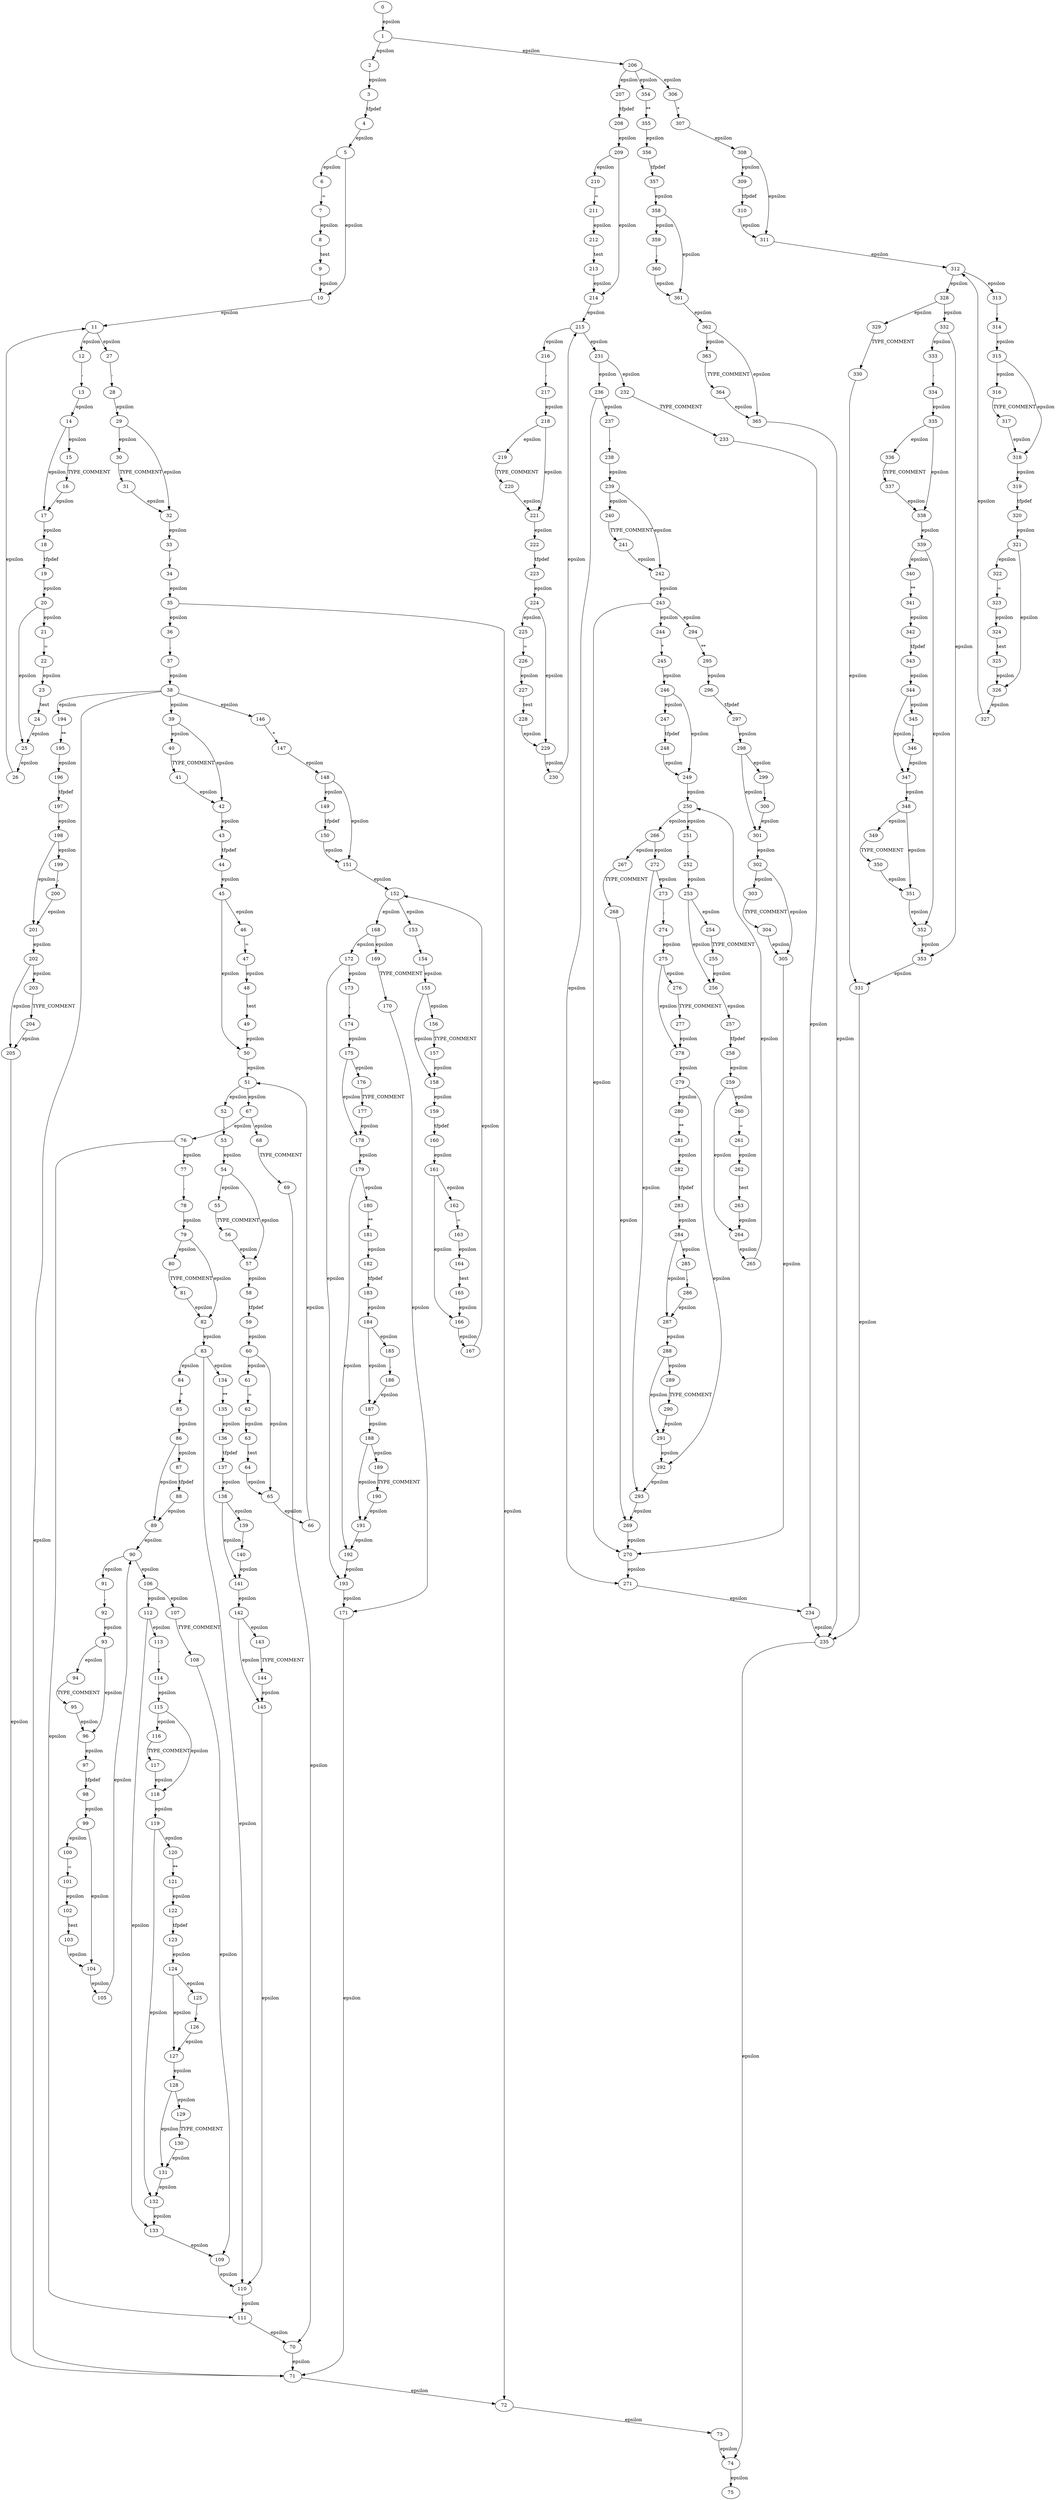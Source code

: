 
digraph typedargslist {
  0->1[label=epsilon]
  1->2[label=epsilon]
  2->3[label=epsilon]
  3->4[label=tfpdef]
  4->5[label=epsilon]
  5->6[label=epsilon]
  6->7[label="="]
  7->8[label=epsilon]
  8->9[label=test]
  9->10[label=epsilon]
  10->11[label=epsilon]
  11->12[label=epsilon]
  12->13[label=","]
  13->14[label=epsilon]
  14->15[label=epsilon]
  15->16[label=TYPE_COMMENT]
  16->17[label=epsilon]
  17->18[label=epsilon]
  18->19[label=tfpdef]
  19->20[label=epsilon]
  20->21[label=epsilon]
  21->22[label="="]
  22->23[label=epsilon]
  23->24[label=test]
  24->25[label=epsilon]
  25->26[label=epsilon]
  26->11[label=epsilon]
  20->25[label=epsilon]
  14->17[label=epsilon]
  11->27[label=epsilon]
  27->28[label=","]
  28->29[label=epsilon]
  29->30[label=epsilon]
  30->31[label=TYPE_COMMENT]
  31->32[label=epsilon]
  32->33[label=epsilon]
  33->34[label="/"]
  34->35[label=epsilon]
  35->36[label=epsilon]
  36->37[label=","]
  37->38[label=epsilon]
  38->39[label=epsilon]
  39->40[label=epsilon]
  40->41[label=TYPE_COMMENT]
  41->42[label=epsilon]
  42->43[label=epsilon]
  43->44[label=tfpdef]
  44->45[label=epsilon]
  45->46[label=epsilon]
  46->47[label="="]
  47->48[label=epsilon]
  48->49[label=test]
  49->50[label=epsilon]
  50->51[label=epsilon]
  51->52[label=epsilon]
  52->53[label=","]
  53->54[label=epsilon]
  54->55[label=epsilon]
  55->56[label=TYPE_COMMENT]
  56->57[label=epsilon]
  57->58[label=epsilon]
  58->59[label=tfpdef]
  59->60[label=epsilon]
  60->61[label=epsilon]
  61->62[label="="]
  62->63[label=epsilon]
  63->64[label=test]
  64->65[label=epsilon]
  65->66[label=epsilon]
  66->51[label=epsilon]
  60->65[label=epsilon]
  54->57[label=epsilon]
  51->67[label=epsilon]
  67->68[label=epsilon]
  68->69[label=TYPE_COMMENT]
  69->70[label=epsilon]
  70->71[label=epsilon]
  71->72[label=epsilon]
  72->73[label=epsilon]
  73->74[label=epsilon]
  74->75[label=epsilon]
  67->76[label=epsilon]
  76->77[label=epsilon]
  77->78[label=","]
  78->79[label=epsilon]
  79->80[label=epsilon]
  80->81[label=TYPE_COMMENT]
  81->82[label=epsilon]
  82->83[label=epsilon]
  83->84[label=epsilon]
  84->85[label="*"]
  85->86[label=epsilon]
  86->87[label=epsilon]
  87->88[label=tfpdef]
  88->89[label=epsilon]
  89->90[label=epsilon]
  90->91[label=epsilon]
  91->92[label=","]
  92->93[label=epsilon]
  93->94[label=epsilon]
  94->95[label=TYPE_COMMENT]
  95->96[label=epsilon]
  96->97[label=epsilon]
  97->98[label=tfpdef]
  98->99[label=epsilon]
  99->100[label=epsilon]
  100->101[label="="]
  101->102[label=epsilon]
  102->103[label=test]
  103->104[label=epsilon]
  104->105[label=epsilon]
  105->90[label=epsilon]
  99->104[label=epsilon]
  93->96[label=epsilon]
  90->106[label=epsilon]
  106->107[label=epsilon]
  107->108[label=TYPE_COMMENT]
  108->109[label=epsilon]
  109->110[label=epsilon]
  110->111[label=epsilon]
  111->70[label=epsilon]
  106->112[label=epsilon]
  112->113[label=epsilon]
  113->114[label=","]
  114->115[label=epsilon]
  115->116[label=epsilon]
  116->117[label=TYPE_COMMENT]
  117->118[label=epsilon]
  118->119[label=epsilon]
  119->120[label=epsilon]
  120->121[label="**"]
  121->122[label=epsilon]
  122->123[label=tfpdef]
  123->124[label=epsilon]
  124->125[label=epsilon]
  125->126[label=","]
  126->127[label=epsilon]
  127->128[label=epsilon]
  128->129[label=epsilon]
  129->130[label=TYPE_COMMENT]
  130->131[label=epsilon]
  131->132[label=epsilon]
  132->133[label=epsilon]
  133->109[label=epsilon]
  128->131[label=epsilon]
  124->127[label=epsilon]
  119->132[label=epsilon]
  115->118[label=epsilon]
  112->133[label=epsilon]
  86->89[label=epsilon]
  83->134[label=epsilon]
  134->135[label="**"]
  135->136[label=epsilon]
  136->137[label=tfpdef]
  137->138[label=epsilon]
  138->139[label=epsilon]
  139->140[label=","]
  140->141[label=epsilon]
  141->142[label=epsilon]
  142->143[label=epsilon]
  143->144[label=TYPE_COMMENT]
  144->145[label=epsilon]
  145->110[label=epsilon]
  142->145[label=epsilon]
  138->141[label=epsilon]
  83->110[label=epsilon]
  79->82[label=epsilon]
  76->111[label=epsilon]
  45->50[label=epsilon]
  39->42[label=epsilon]
  38->146[label=epsilon]
  146->147[label="*"]
  147->148[label=epsilon]
  148->149[label=epsilon]
  149->150[label=tfpdef]
  150->151[label=epsilon]
  151->152[label=epsilon]
  152->153[label=epsilon]
  153->154[label=","]
  154->155[label=epsilon]
  155->156[label=epsilon]
  156->157[label=TYPE_COMMENT]
  157->158[label=epsilon]
  158->159[label=epsilon]
  159->160[label=tfpdef]
  160->161[label=epsilon]
  161->162[label=epsilon]
  162->163[label="="]
  163->164[label=epsilon]
  164->165[label=test]
  165->166[label=epsilon]
  166->167[label=epsilon]
  167->152[label=epsilon]
  161->166[label=epsilon]
  155->158[label=epsilon]
  152->168[label=epsilon]
  168->169[label=epsilon]
  169->170[label=TYPE_COMMENT]
  170->171[label=epsilon]
  171->71[label=epsilon]
  168->172[label=epsilon]
  172->173[label=epsilon]
  173->174[label=","]
  174->175[label=epsilon]
  175->176[label=epsilon]
  176->177[label=TYPE_COMMENT]
  177->178[label=epsilon]
  178->179[label=epsilon]
  179->180[label=epsilon]
  180->181[label="**"]
  181->182[label=epsilon]
  182->183[label=tfpdef]
  183->184[label=epsilon]
  184->185[label=epsilon]
  185->186[label=","]
  186->187[label=epsilon]
  187->188[label=epsilon]
  188->189[label=epsilon]
  189->190[label=TYPE_COMMENT]
  190->191[label=epsilon]
  191->192[label=epsilon]
  192->193[label=epsilon]
  193->171[label=epsilon]
  188->191[label=epsilon]
  184->187[label=epsilon]
  179->192[label=epsilon]
  175->178[label=epsilon]
  172->193[label=epsilon]
  148->151[label=epsilon]
  38->194[label=epsilon]
  194->195[label="**"]
  195->196[label=epsilon]
  196->197[label=tfpdef]
  197->198[label=epsilon]
  198->199[label=epsilon]
  199->200[label=","]
  200->201[label=epsilon]
  201->202[label=epsilon]
  202->203[label=epsilon]
  203->204[label=TYPE_COMMENT]
  204->205[label=epsilon]
  205->71[label=epsilon]
  202->205[label=epsilon]
  198->201[label=epsilon]
  38->71[label=epsilon]
  35->72[label=epsilon]
  29->32[label=epsilon]
  5->10[label=epsilon]
  1->206[label=epsilon]
  206->207[label=epsilon]
  207->208[label=tfpdef]
  208->209[label=epsilon]
  209->210[label=epsilon]
  210->211[label="="]
  211->212[label=epsilon]
  212->213[label=test]
  213->214[label=epsilon]
  214->215[label=epsilon]
  215->216[label=epsilon]
  216->217[label=","]
  217->218[label=epsilon]
  218->219[label=epsilon]
  219->220[label=TYPE_COMMENT]
  220->221[label=epsilon]
  221->222[label=epsilon]
  222->223[label=tfpdef]
  223->224[label=epsilon]
  224->225[label=epsilon]
  225->226[label="="]
  226->227[label=epsilon]
  227->228[label=test]
  228->229[label=epsilon]
  229->230[label=epsilon]
  230->215[label=epsilon]
  224->229[label=epsilon]
  218->221[label=epsilon]
  215->231[label=epsilon]
  231->232[label=epsilon]
  232->233[label=TYPE_COMMENT]
  233->234[label=epsilon]
  234->235[label=epsilon]
  235->74[label=epsilon]
  231->236[label=epsilon]
  236->237[label=epsilon]
  237->238[label=","]
  238->239[label=epsilon]
  239->240[label=epsilon]
  240->241[label=TYPE_COMMENT]
  241->242[label=epsilon]
  242->243[label=epsilon]
  243->244[label=epsilon]
  244->245[label="*"]
  245->246[label=epsilon]
  246->247[label=epsilon]
  247->248[label=tfpdef]
  248->249[label=epsilon]
  249->250[label=epsilon]
  250->251[label=epsilon]
  251->252[label=","]
  252->253[label=epsilon]
  253->254[label=epsilon]
  254->255[label=TYPE_COMMENT]
  255->256[label=epsilon]
  256->257[label=epsilon]
  257->258[label=tfpdef]
  258->259[label=epsilon]
  259->260[label=epsilon]
  260->261[label="="]
  261->262[label=epsilon]
  262->263[label=test]
  263->264[label=epsilon]
  264->265[label=epsilon]
  265->250[label=epsilon]
  259->264[label=epsilon]
  253->256[label=epsilon]
  250->266[label=epsilon]
  266->267[label=epsilon]
  267->268[label=TYPE_COMMENT]
  268->269[label=epsilon]
  269->270[label=epsilon]
  270->271[label=epsilon]
  271->234[label=epsilon]
  266->272[label=epsilon]
  272->273[label=epsilon]
  273->274[label=","]
  274->275[label=epsilon]
  275->276[label=epsilon]
  276->277[label=TYPE_COMMENT]
  277->278[label=epsilon]
  278->279[label=epsilon]
  279->280[label=epsilon]
  280->281[label="**"]
  281->282[label=epsilon]
  282->283[label=tfpdef]
  283->284[label=epsilon]
  284->285[label=epsilon]
  285->286[label=","]
  286->287[label=epsilon]
  287->288[label=epsilon]
  288->289[label=epsilon]
  289->290[label=TYPE_COMMENT]
  290->291[label=epsilon]
  291->292[label=epsilon]
  292->293[label=epsilon]
  293->269[label=epsilon]
  288->291[label=epsilon]
  284->287[label=epsilon]
  279->292[label=epsilon]
  275->278[label=epsilon]
  272->293[label=epsilon]
  246->249[label=epsilon]
  243->294[label=epsilon]
  294->295[label="**"]
  295->296[label=epsilon]
  296->297[label=tfpdef]
  297->298[label=epsilon]
  298->299[label=epsilon]
  299->300[label=","]
  300->301[label=epsilon]
  301->302[label=epsilon]
  302->303[label=epsilon]
  303->304[label=TYPE_COMMENT]
  304->305[label=epsilon]
  305->270[label=epsilon]
  302->305[label=epsilon]
  298->301[label=epsilon]
  243->270[label=epsilon]
  239->242[label=epsilon]
  236->271[label=epsilon]
  209->214[label=epsilon]
  206->306[label=epsilon]
  306->307[label="*"]
  307->308[label=epsilon]
  308->309[label=epsilon]
  309->310[label=tfpdef]
  310->311[label=epsilon]
  311->312[label=epsilon]
  312->313[label=epsilon]
  313->314[label=","]
  314->315[label=epsilon]
  315->316[label=epsilon]
  316->317[label=TYPE_COMMENT]
  317->318[label=epsilon]
  318->319[label=epsilon]
  319->320[label=tfpdef]
  320->321[label=epsilon]
  321->322[label=epsilon]
  322->323[label="="]
  323->324[label=epsilon]
  324->325[label=test]
  325->326[label=epsilon]
  326->327[label=epsilon]
  327->312[label=epsilon]
  321->326[label=epsilon]
  315->318[label=epsilon]
  312->328[label=epsilon]
  328->329[label=epsilon]
  329->330[label=TYPE_COMMENT]
  330->331[label=epsilon]
  331->235[label=epsilon]
  328->332[label=epsilon]
  332->333[label=epsilon]
  333->334[label=","]
  334->335[label=epsilon]
  335->336[label=epsilon]
  336->337[label=TYPE_COMMENT]
  337->338[label=epsilon]
  338->339[label=epsilon]
  339->340[label=epsilon]
  340->341[label="**"]
  341->342[label=epsilon]
  342->343[label=tfpdef]
  343->344[label=epsilon]
  344->345[label=epsilon]
  345->346[label=","]
  346->347[label=epsilon]
  347->348[label=epsilon]
  348->349[label=epsilon]
  349->350[label=TYPE_COMMENT]
  350->351[label=epsilon]
  351->352[label=epsilon]
  352->353[label=epsilon]
  353->331[label=epsilon]
  348->351[label=epsilon]
  344->347[label=epsilon]
  339->352[label=epsilon]
  335->338[label=epsilon]
  332->353[label=epsilon]
  308->311[label=epsilon]
  206->354[label=epsilon]
  354->355[label="**"]
  355->356[label=epsilon]
  356->357[label=tfpdef]
  357->358[label=epsilon]
  358->359[label=epsilon]
  359->360[label=","]
  360->361[label=epsilon]
  361->362[label=epsilon]
  362->363[label=epsilon]
  363->364[label=TYPE_COMMENT]
  364->365[label=epsilon]
  365->235[label=epsilon]
  362->365[label=epsilon]
  358->361[label=epsilon]
}

